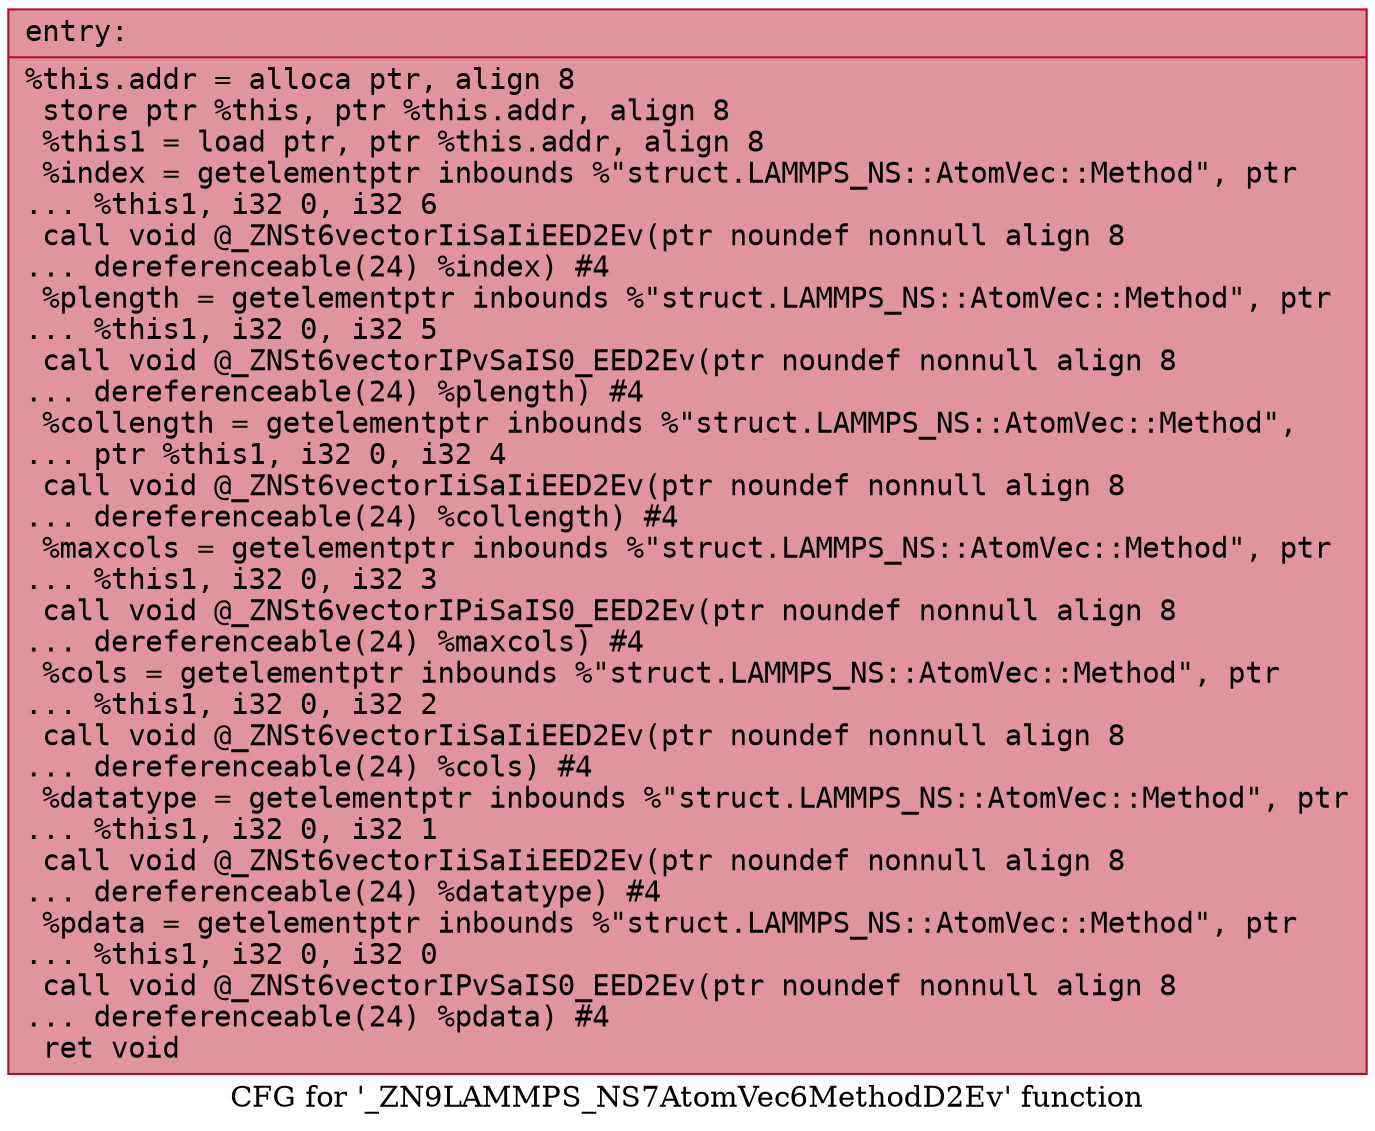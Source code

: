 digraph "CFG for '_ZN9LAMMPS_NS7AtomVec6MethodD2Ev' function" {
	label="CFG for '_ZN9LAMMPS_NS7AtomVec6MethodD2Ev' function";

	Node0x56285a8f15d0 [shape=record,color="#b70d28ff", style=filled, fillcolor="#b70d2870" fontname="Courier",label="{entry:\l|  %this.addr = alloca ptr, align 8\l  store ptr %this, ptr %this.addr, align 8\l  %this1 = load ptr, ptr %this.addr, align 8\l  %index = getelementptr inbounds %\"struct.LAMMPS_NS::AtomVec::Method\", ptr\l... %this1, i32 0, i32 6\l  call void @_ZNSt6vectorIiSaIiEED2Ev(ptr noundef nonnull align 8\l... dereferenceable(24) %index) #4\l  %plength = getelementptr inbounds %\"struct.LAMMPS_NS::AtomVec::Method\", ptr\l... %this1, i32 0, i32 5\l  call void @_ZNSt6vectorIPvSaIS0_EED2Ev(ptr noundef nonnull align 8\l... dereferenceable(24) %plength) #4\l  %collength = getelementptr inbounds %\"struct.LAMMPS_NS::AtomVec::Method\",\l... ptr %this1, i32 0, i32 4\l  call void @_ZNSt6vectorIiSaIiEED2Ev(ptr noundef nonnull align 8\l... dereferenceable(24) %collength) #4\l  %maxcols = getelementptr inbounds %\"struct.LAMMPS_NS::AtomVec::Method\", ptr\l... %this1, i32 0, i32 3\l  call void @_ZNSt6vectorIPiSaIS0_EED2Ev(ptr noundef nonnull align 8\l... dereferenceable(24) %maxcols) #4\l  %cols = getelementptr inbounds %\"struct.LAMMPS_NS::AtomVec::Method\", ptr\l... %this1, i32 0, i32 2\l  call void @_ZNSt6vectorIiSaIiEED2Ev(ptr noundef nonnull align 8\l... dereferenceable(24) %cols) #4\l  %datatype = getelementptr inbounds %\"struct.LAMMPS_NS::AtomVec::Method\", ptr\l... %this1, i32 0, i32 1\l  call void @_ZNSt6vectorIiSaIiEED2Ev(ptr noundef nonnull align 8\l... dereferenceable(24) %datatype) #4\l  %pdata = getelementptr inbounds %\"struct.LAMMPS_NS::AtomVec::Method\", ptr\l... %this1, i32 0, i32 0\l  call void @_ZNSt6vectorIPvSaIS0_EED2Ev(ptr noundef nonnull align 8\l... dereferenceable(24) %pdata) #4\l  ret void\l}"];
}
